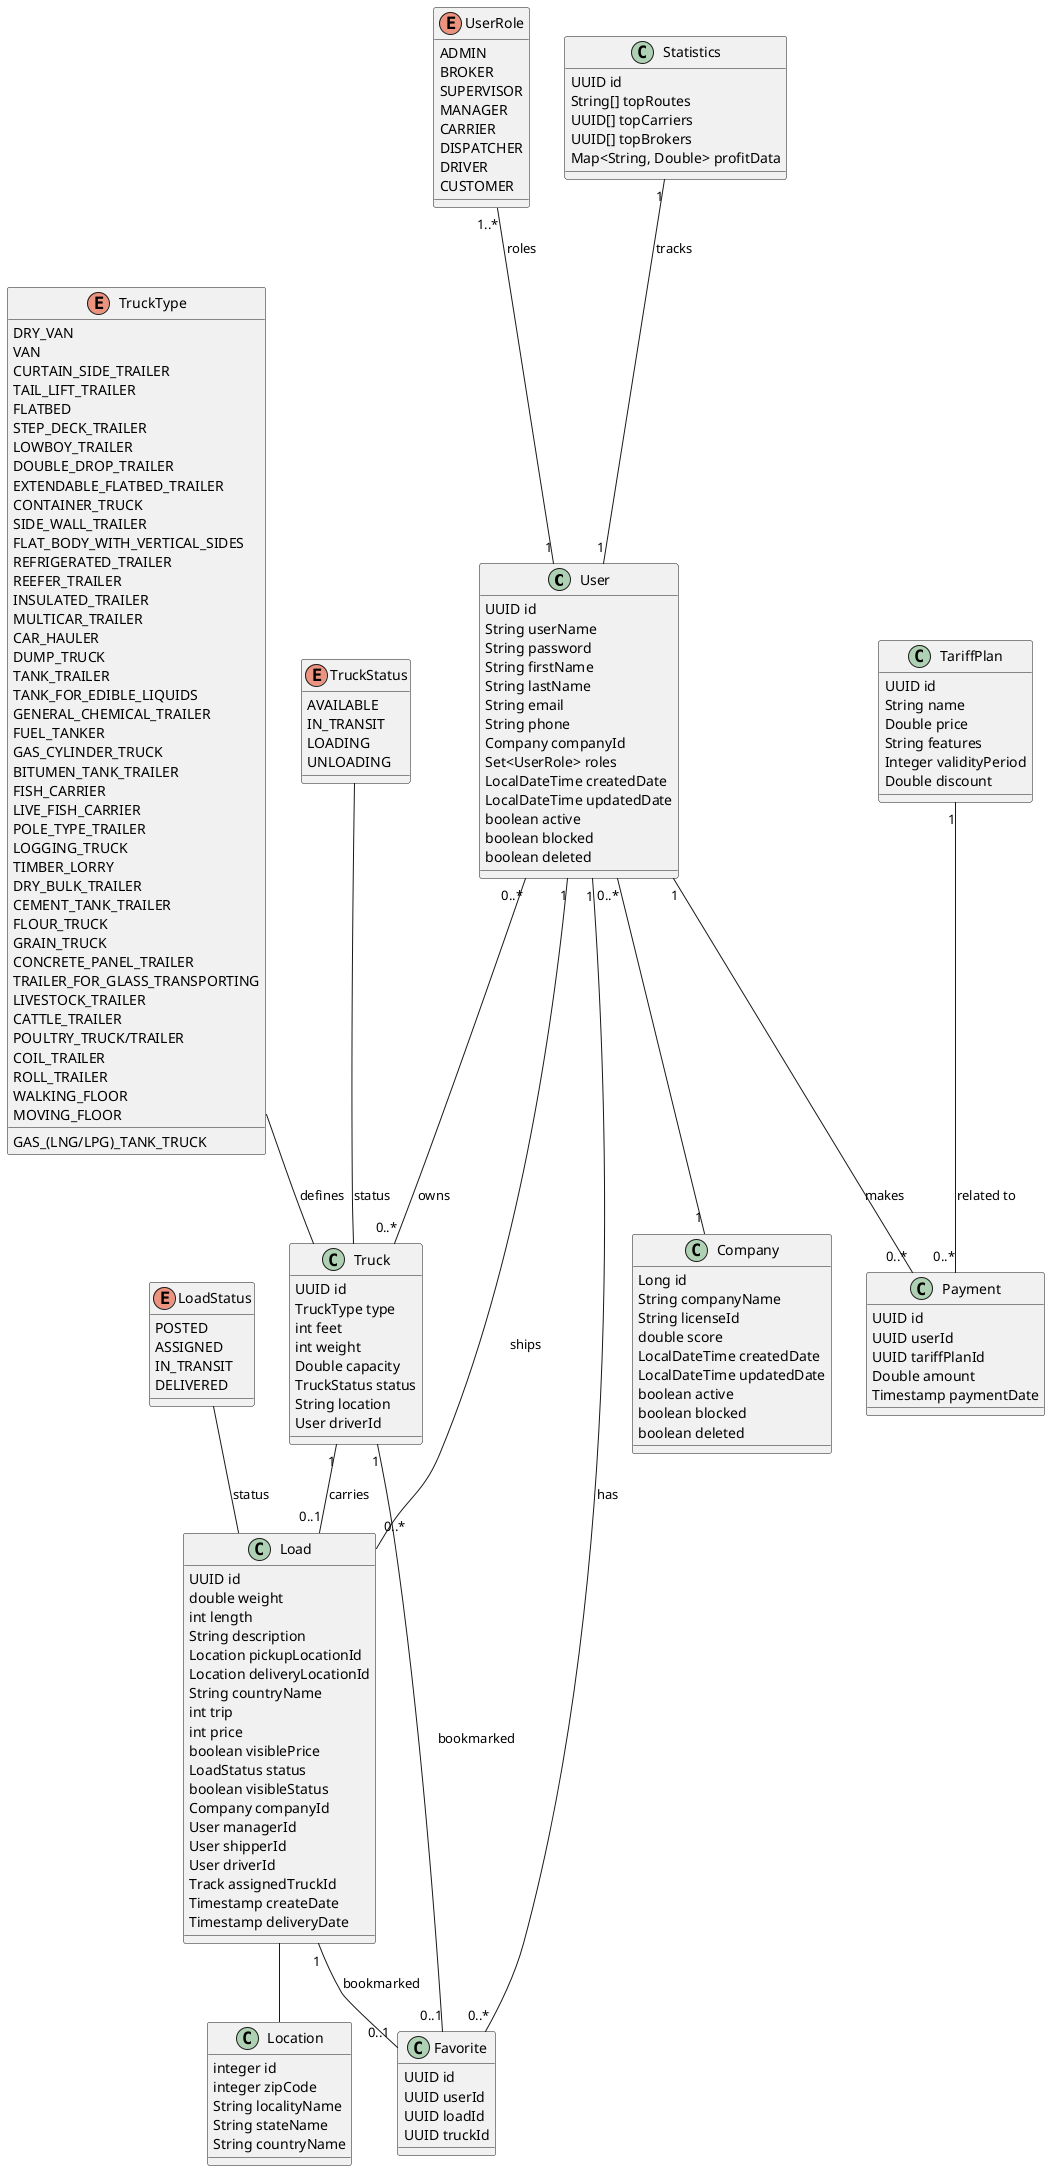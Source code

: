 @startuml

class User {
    UUID id
    String userName
    String password
    String firstName
    String lastName
    String email
    String phone
    Company companyId
    Set<UserRole> roles
    LocalDateTime createdDate
    LocalDateTime updatedDate
    boolean active
    boolean blocked
    boolean deleted
}

class Company {
    Long id
    String companyName
    String licenseId
    double score
    LocalDateTime createdDate
    LocalDateTime updatedDate
    boolean active
    boolean blocked
    boolean deleted
}

enum UserRole {
    ADMIN
    BROKER
    SUPERVISOR
    MANAGER
    CARRIER
    DISPATCHER
    DRIVER
    CUSTOMER
}

class Truck {
    UUID id
    TruckType type
    int feet
    int weight
    Double capacity
    TruckStatus status
    String location
    User driverId
}

class Load {
    UUID id
    double weight
    int length
    String description
    Location pickupLocationId
    Location deliveryLocationId
    String countryName
    int trip
    int price
    boolean visiblePrice
    LoadStatus status
    boolean visibleStatus
    Company companyId
    User managerId
    User shipperId
    User driverId
    Track assignedTruckId
    Timestamp createDate
    Timestamp deliveryDate
}

class Location {
    integer id
    integer zipCode
    String localityName
    String stateName
    String countryName
}

class TariffPlan {
    UUID id
    String name
    Double price
    String features
    Integer validityPeriod
    Double discount
}

class Payment {
    UUID id
    UUID userId
    UUID tariffPlanId
    Double amount
    Timestamp paymentDate
}

class Favorite {
    UUID id
    UUID userId
    UUID loadId
    UUID truckId
}

class Statistics {
    UUID id
    String[] topRoutes
    UUID[] topCarriers
    UUID[] topBrokers
    Map<String, Double> profitData
}

enum TruckStatus {
    AVAILABLE
    IN_TRANSIT
    LOADING
    UNLOADING
}

enum LoadStatus {
    POSTED
    ASSIGNED
    IN_TRANSIT
    DELIVERED
}

enum TruckType {
    DRY_VAN
    VAN
    CURTAIN_SIDE_TRAILER
    TAIL_LIFT_TRAILER
    FLATBED
    STEP_DECK_TRAILER
    LOWBOY_TRAILER
    DOUBLE_DROP_TRAILER
    EXTENDABLE_FLATBED_TRAILER
    CONTAINER_TRUCK
    SIDE_WALL_TRAILER
    FLAT_BODY_WITH_VERTICAL_SIDES
    REFRIGERATED_TRAILER
    REEFER_TRAILER
    INSULATED_TRAILER
    MULTICAR_TRAILER
    CAR_HAULER
    DUMP_TRUCK
    TANK_TRAILER
    TANK_FOR_EDIBLE_LIQUIDS
    GENERAL_CHEMICAL_TRAILER
    FUEL_TANKER
    GAS_(LNG/LPG)_TANK_TRUCK
    GAS_CYLINDER_TRUCK
    BITUMEN_TANK_TRAILER
    FISH_CARRIER
    LIVE_FISH_CARRIER
    POLE_TYPE_TRAILER
    LOGGING_TRUCK
    TIMBER_LORRY
    DRY_BULK_TRAILER
    CEMENT_TANK_TRAILER
    FLOUR_TRUCK
    GRAIN_TRUCK
    CONCRETE_PANEL_TRAILER
    TRAILER_FOR_GLASS_TRANSPORTING
    LIVESTOCK_TRAILER
    CATTLE_TRAILER
    POULTRY_TRUCK/TRAILER
    COIL_TRAILER
    ROLL_TRAILER
    WALKING_FLOOR
    MOVING_FLOOR
}

User "0..*" -- "0..*" Truck : owns
User "1" -- "0..*" Load : ships
User "0..*" -- "1" Company
Truck "1" -- "0..1" Load : carries
User "1" -- "0..*" Payment : makes
TariffPlan "1" -- "0..*" Payment : related to
User "1" -- "0..*" Favorite : has
Load "1" -- "0..1" Favorite : bookmarked
Load  -- Location
Truck "1" -- "0..1" Favorite : bookmarked
Statistics "1" -- "1" User : tracks

TruckType -- Truck : defines
LoadStatus -- Load : status
TruckStatus -- Truck : status
UserRole "1..*" -- "1" User : roles

@enduml
